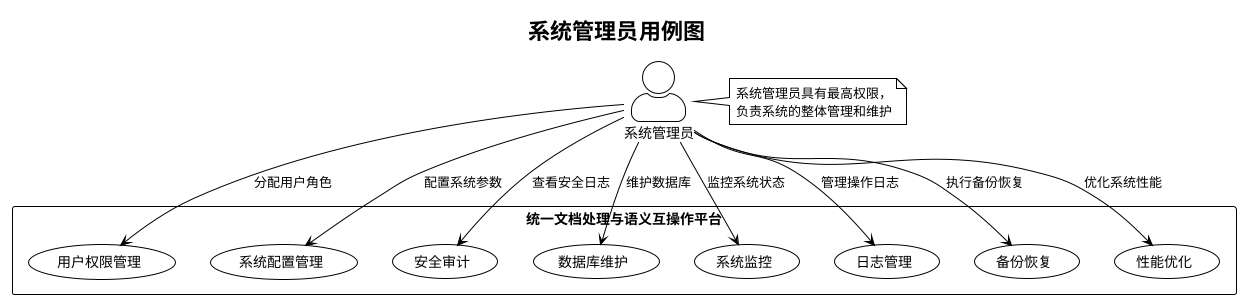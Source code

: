 @startuml 系统管理员用例图
!theme plain
skinparam backgroundColor white
skinparam actorStyle awesome

title 系统管理员用例图

actor "系统管理员" as Admin

rectangle "统一文档处理与语义互操作平台" {
    usecase "用户权限管理" as UC1
    usecase "系统配置管理" as UC2
    usecase "安全审计" as UC3
    usecase "数据库维护" as UC4
    usecase "系统监控" as UC5
    usecase "日志管理" as UC6
    usecase "备份恢复" as UC7
    usecase "性能优化" as UC8
}

Admin --> UC1 : 分配用户角色
Admin --> UC2 : 配置系统参数
Admin --> UC3 : 查看安全日志
Admin --> UC4 : 维护数据库
Admin --> UC5 : 监控系统状态
Admin --> UC6 : 管理操作日志
Admin --> UC7 : 执行备份恢复
Admin --> UC8 : 优化系统性能

note right of Admin
  系统管理员具有最高权限，
  负责系统的整体管理和维护
end note

@enduml
